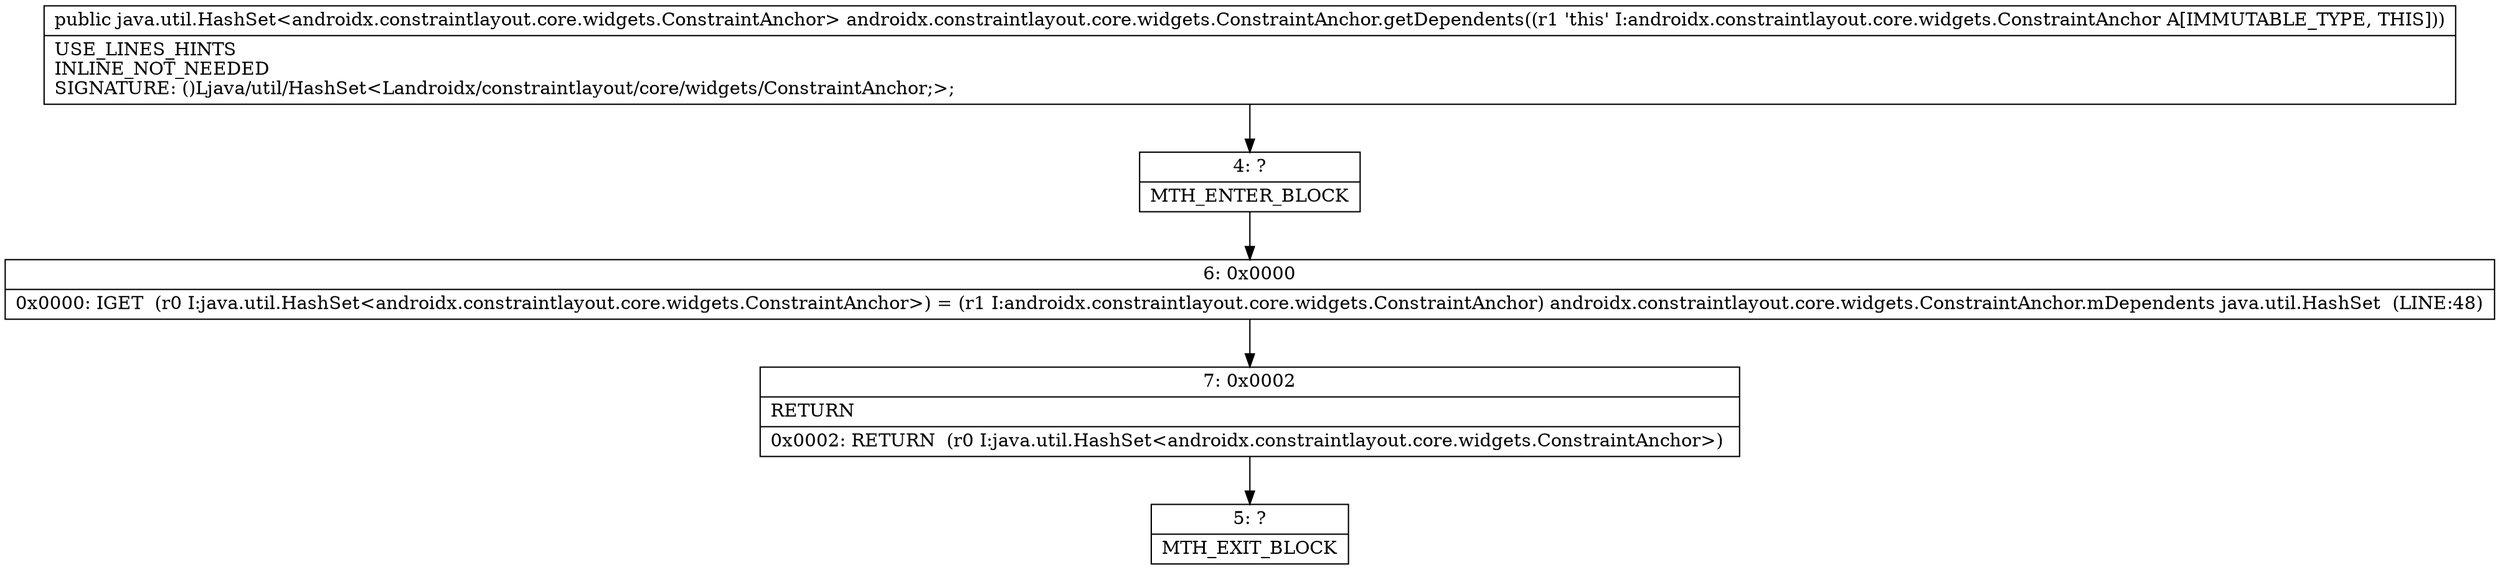 digraph "CFG forandroidx.constraintlayout.core.widgets.ConstraintAnchor.getDependents()Ljava\/util\/HashSet;" {
Node_4 [shape=record,label="{4\:\ ?|MTH_ENTER_BLOCK\l}"];
Node_6 [shape=record,label="{6\:\ 0x0000|0x0000: IGET  (r0 I:java.util.HashSet\<androidx.constraintlayout.core.widgets.ConstraintAnchor\>) = (r1 I:androidx.constraintlayout.core.widgets.ConstraintAnchor) androidx.constraintlayout.core.widgets.ConstraintAnchor.mDependents java.util.HashSet  (LINE:48)\l}"];
Node_7 [shape=record,label="{7\:\ 0x0002|RETURN\l|0x0002: RETURN  (r0 I:java.util.HashSet\<androidx.constraintlayout.core.widgets.ConstraintAnchor\>) \l}"];
Node_5 [shape=record,label="{5\:\ ?|MTH_EXIT_BLOCK\l}"];
MethodNode[shape=record,label="{public java.util.HashSet\<androidx.constraintlayout.core.widgets.ConstraintAnchor\> androidx.constraintlayout.core.widgets.ConstraintAnchor.getDependents((r1 'this' I:androidx.constraintlayout.core.widgets.ConstraintAnchor A[IMMUTABLE_TYPE, THIS]))  | USE_LINES_HINTS\lINLINE_NOT_NEEDED\lSIGNATURE: ()Ljava\/util\/HashSet\<Landroidx\/constraintlayout\/core\/widgets\/ConstraintAnchor;\>;\l}"];
MethodNode -> Node_4;Node_4 -> Node_6;
Node_6 -> Node_7;
Node_7 -> Node_5;
}

